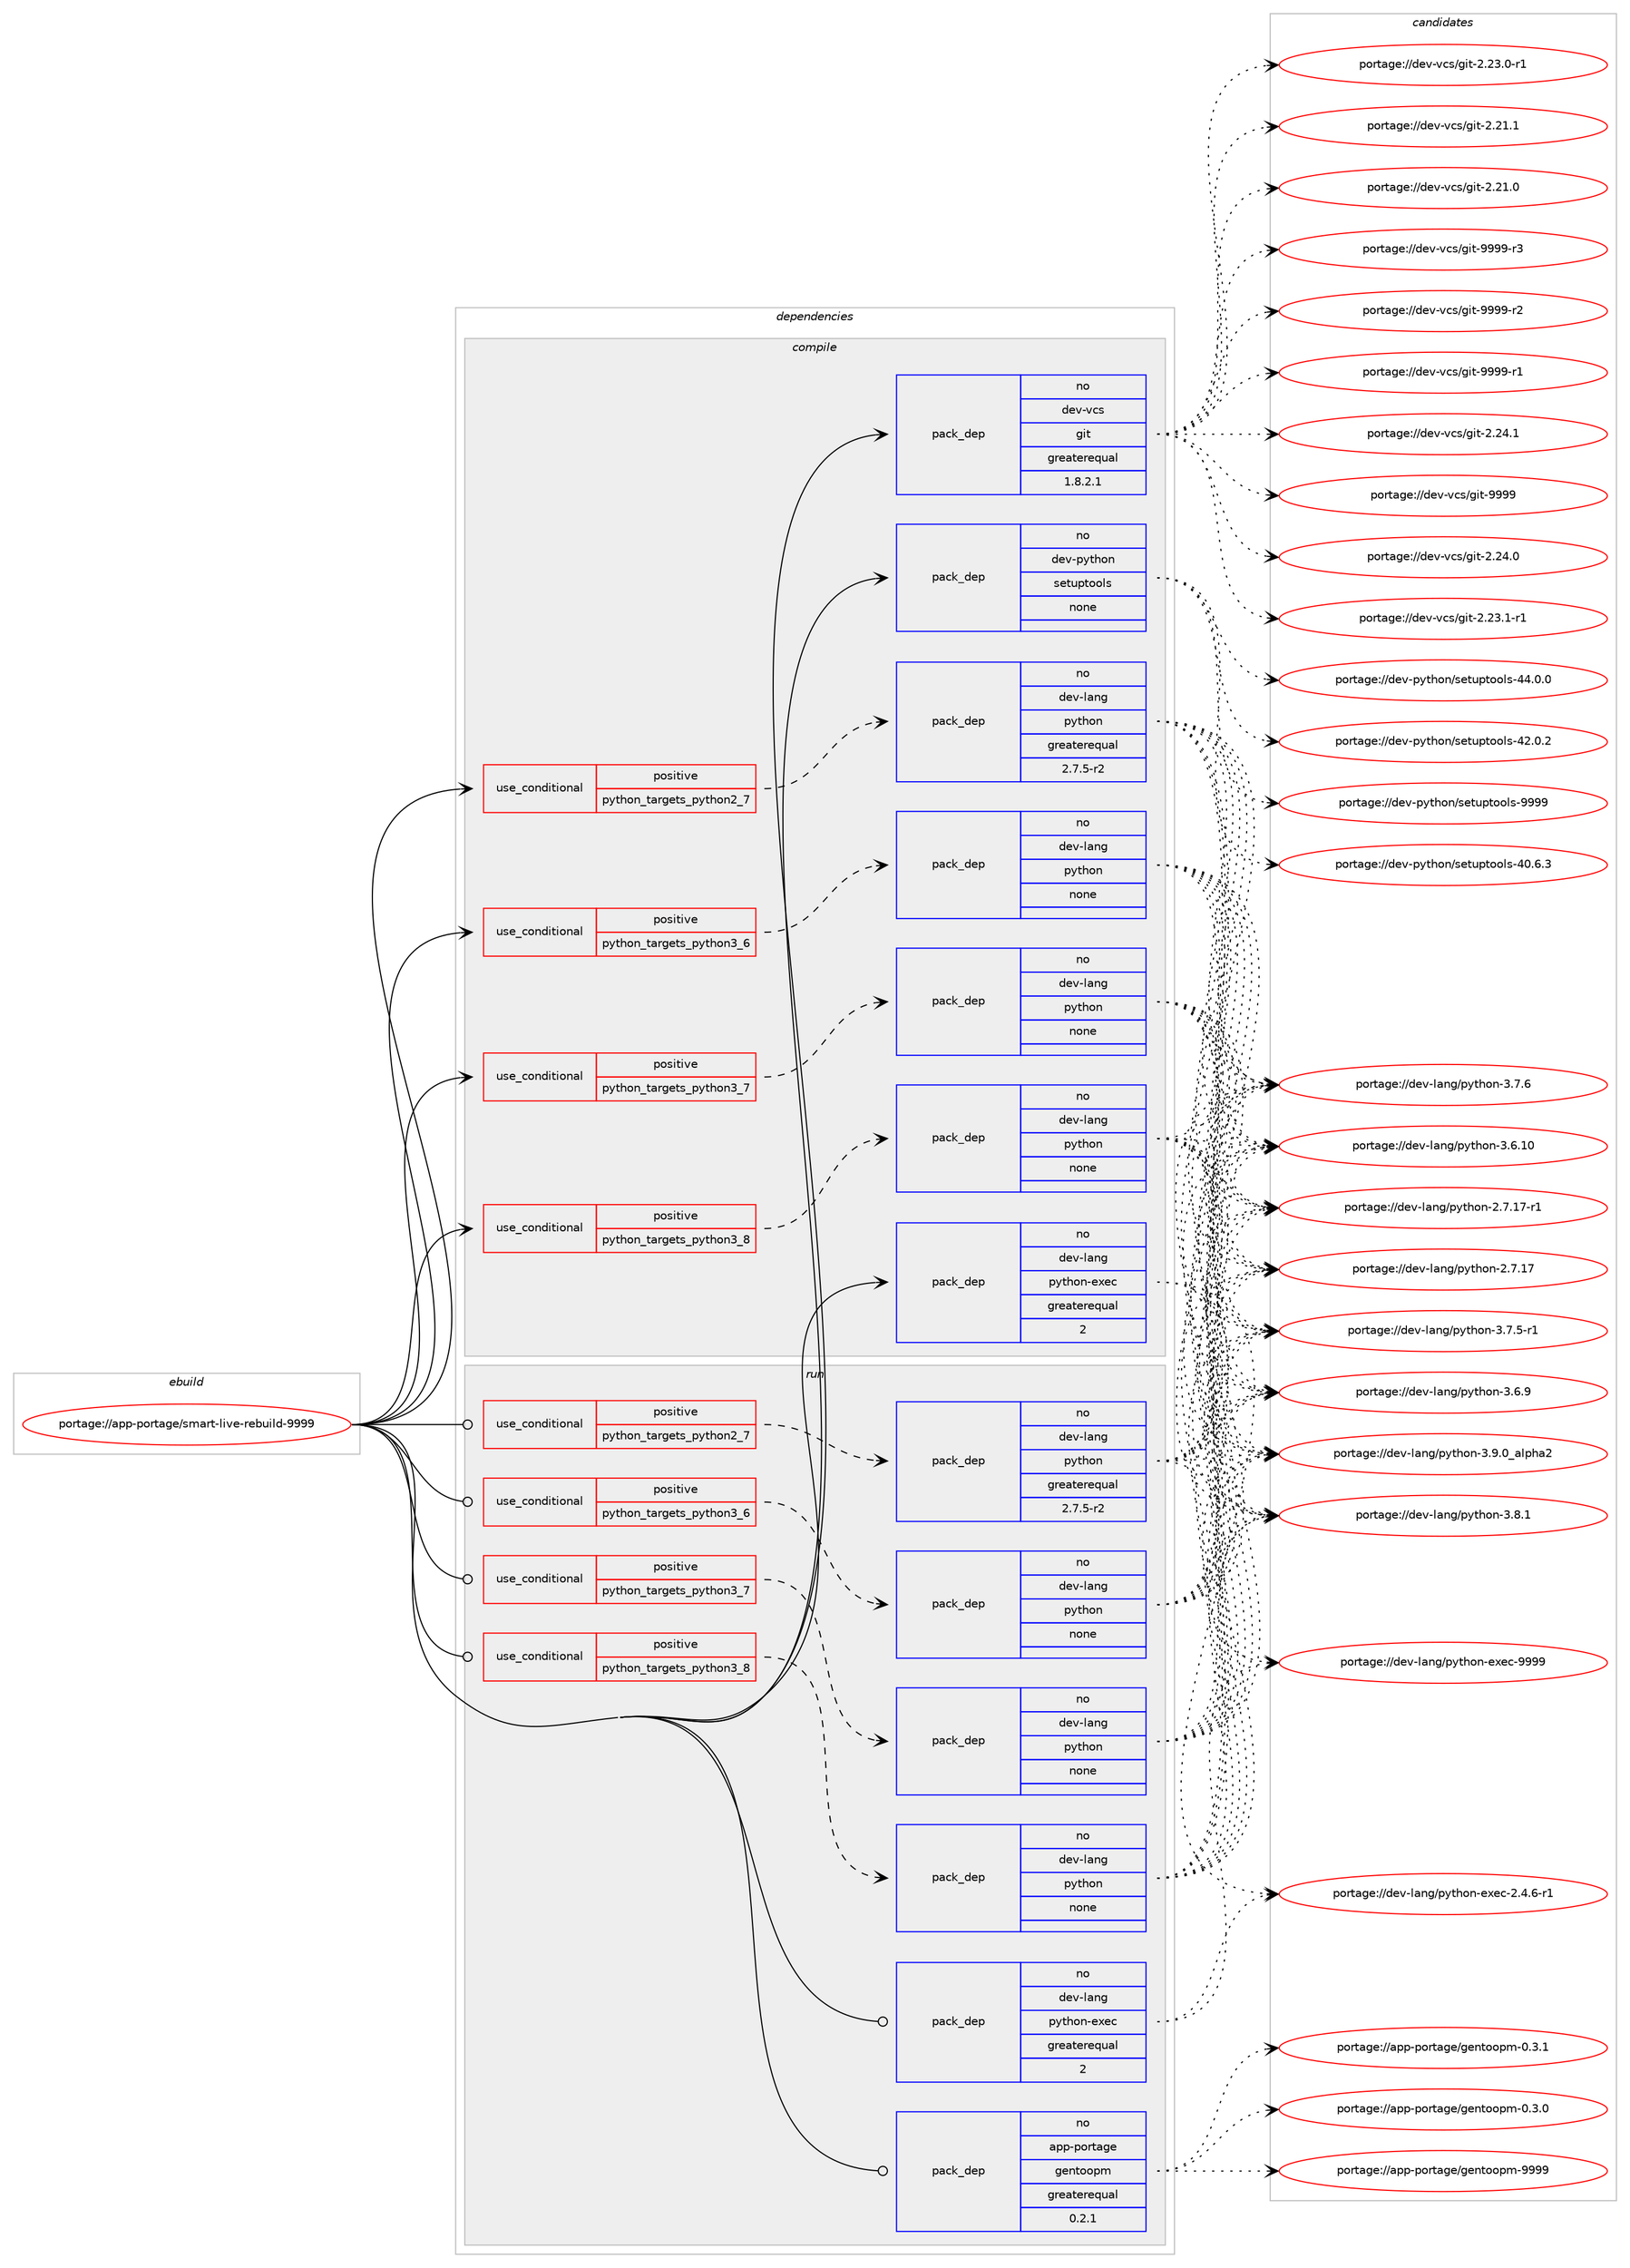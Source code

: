 digraph prolog {

# *************
# Graph options
# *************

newrank=true;
concentrate=true;
compound=true;
graph [rankdir=LR,fontname=Helvetica,fontsize=10,ranksep=1.5];#, ranksep=2.5, nodesep=0.2];
edge  [arrowhead=vee];
node  [fontname=Helvetica,fontsize=10];

# **********
# The ebuild
# **********

subgraph cluster_leftcol {
color=gray;
rank=same;
label=<<i>ebuild</i>>;
id [label="portage://app-portage/smart-live-rebuild-9999", color=red, width=4, href="../app-portage/smart-live-rebuild-9999.svg"];
}

# ****************
# The dependencies
# ****************

subgraph cluster_midcol {
color=gray;
label=<<i>dependencies</i>>;
subgraph cluster_compile {
fillcolor="#eeeeee";
style=filled;
label=<<i>compile</i>>;
subgraph cond140932 {
dependency600802 [label=<<TABLE BORDER="0" CELLBORDER="1" CELLSPACING="0" CELLPADDING="4"><TR><TD ROWSPAN="3" CELLPADDING="10">use_conditional</TD></TR><TR><TD>positive</TD></TR><TR><TD>python_targets_python2_7</TD></TR></TABLE>>, shape=none, color=red];
subgraph pack451852 {
dependency600803 [label=<<TABLE BORDER="0" CELLBORDER="1" CELLSPACING="0" CELLPADDING="4" WIDTH="220"><TR><TD ROWSPAN="6" CELLPADDING="30">pack_dep</TD></TR><TR><TD WIDTH="110">no</TD></TR><TR><TD>dev-lang</TD></TR><TR><TD>python</TD></TR><TR><TD>greaterequal</TD></TR><TR><TD>2.7.5-r2</TD></TR></TABLE>>, shape=none, color=blue];
}
dependency600802:e -> dependency600803:w [weight=20,style="dashed",arrowhead="vee"];
}
id:e -> dependency600802:w [weight=20,style="solid",arrowhead="vee"];
subgraph cond140933 {
dependency600804 [label=<<TABLE BORDER="0" CELLBORDER="1" CELLSPACING="0" CELLPADDING="4"><TR><TD ROWSPAN="3" CELLPADDING="10">use_conditional</TD></TR><TR><TD>positive</TD></TR><TR><TD>python_targets_python3_6</TD></TR></TABLE>>, shape=none, color=red];
subgraph pack451853 {
dependency600805 [label=<<TABLE BORDER="0" CELLBORDER="1" CELLSPACING="0" CELLPADDING="4" WIDTH="220"><TR><TD ROWSPAN="6" CELLPADDING="30">pack_dep</TD></TR><TR><TD WIDTH="110">no</TD></TR><TR><TD>dev-lang</TD></TR><TR><TD>python</TD></TR><TR><TD>none</TD></TR><TR><TD></TD></TR></TABLE>>, shape=none, color=blue];
}
dependency600804:e -> dependency600805:w [weight=20,style="dashed",arrowhead="vee"];
}
id:e -> dependency600804:w [weight=20,style="solid",arrowhead="vee"];
subgraph cond140934 {
dependency600806 [label=<<TABLE BORDER="0" CELLBORDER="1" CELLSPACING="0" CELLPADDING="4"><TR><TD ROWSPAN="3" CELLPADDING="10">use_conditional</TD></TR><TR><TD>positive</TD></TR><TR><TD>python_targets_python3_7</TD></TR></TABLE>>, shape=none, color=red];
subgraph pack451854 {
dependency600807 [label=<<TABLE BORDER="0" CELLBORDER="1" CELLSPACING="0" CELLPADDING="4" WIDTH="220"><TR><TD ROWSPAN="6" CELLPADDING="30">pack_dep</TD></TR><TR><TD WIDTH="110">no</TD></TR><TR><TD>dev-lang</TD></TR><TR><TD>python</TD></TR><TR><TD>none</TD></TR><TR><TD></TD></TR></TABLE>>, shape=none, color=blue];
}
dependency600806:e -> dependency600807:w [weight=20,style="dashed",arrowhead="vee"];
}
id:e -> dependency600806:w [weight=20,style="solid",arrowhead="vee"];
subgraph cond140935 {
dependency600808 [label=<<TABLE BORDER="0" CELLBORDER="1" CELLSPACING="0" CELLPADDING="4"><TR><TD ROWSPAN="3" CELLPADDING="10">use_conditional</TD></TR><TR><TD>positive</TD></TR><TR><TD>python_targets_python3_8</TD></TR></TABLE>>, shape=none, color=red];
subgraph pack451855 {
dependency600809 [label=<<TABLE BORDER="0" CELLBORDER="1" CELLSPACING="0" CELLPADDING="4" WIDTH="220"><TR><TD ROWSPAN="6" CELLPADDING="30">pack_dep</TD></TR><TR><TD WIDTH="110">no</TD></TR><TR><TD>dev-lang</TD></TR><TR><TD>python</TD></TR><TR><TD>none</TD></TR><TR><TD></TD></TR></TABLE>>, shape=none, color=blue];
}
dependency600808:e -> dependency600809:w [weight=20,style="dashed",arrowhead="vee"];
}
id:e -> dependency600808:w [weight=20,style="solid",arrowhead="vee"];
subgraph pack451856 {
dependency600810 [label=<<TABLE BORDER="0" CELLBORDER="1" CELLSPACING="0" CELLPADDING="4" WIDTH="220"><TR><TD ROWSPAN="6" CELLPADDING="30">pack_dep</TD></TR><TR><TD WIDTH="110">no</TD></TR><TR><TD>dev-lang</TD></TR><TR><TD>python-exec</TD></TR><TR><TD>greaterequal</TD></TR><TR><TD>2</TD></TR></TABLE>>, shape=none, color=blue];
}
id:e -> dependency600810:w [weight=20,style="solid",arrowhead="vee"];
subgraph pack451857 {
dependency600811 [label=<<TABLE BORDER="0" CELLBORDER="1" CELLSPACING="0" CELLPADDING="4" WIDTH="220"><TR><TD ROWSPAN="6" CELLPADDING="30">pack_dep</TD></TR><TR><TD WIDTH="110">no</TD></TR><TR><TD>dev-python</TD></TR><TR><TD>setuptools</TD></TR><TR><TD>none</TD></TR><TR><TD></TD></TR></TABLE>>, shape=none, color=blue];
}
id:e -> dependency600811:w [weight=20,style="solid",arrowhead="vee"];
subgraph pack451858 {
dependency600812 [label=<<TABLE BORDER="0" CELLBORDER="1" CELLSPACING="0" CELLPADDING="4" WIDTH="220"><TR><TD ROWSPAN="6" CELLPADDING="30">pack_dep</TD></TR><TR><TD WIDTH="110">no</TD></TR><TR><TD>dev-vcs</TD></TR><TR><TD>git</TD></TR><TR><TD>greaterequal</TD></TR><TR><TD>1.8.2.1</TD></TR></TABLE>>, shape=none, color=blue];
}
id:e -> dependency600812:w [weight=20,style="solid",arrowhead="vee"];
}
subgraph cluster_compileandrun {
fillcolor="#eeeeee";
style=filled;
label=<<i>compile and run</i>>;
}
subgraph cluster_run {
fillcolor="#eeeeee";
style=filled;
label=<<i>run</i>>;
subgraph cond140936 {
dependency600813 [label=<<TABLE BORDER="0" CELLBORDER="1" CELLSPACING="0" CELLPADDING="4"><TR><TD ROWSPAN="3" CELLPADDING="10">use_conditional</TD></TR><TR><TD>positive</TD></TR><TR><TD>python_targets_python2_7</TD></TR></TABLE>>, shape=none, color=red];
subgraph pack451859 {
dependency600814 [label=<<TABLE BORDER="0" CELLBORDER="1" CELLSPACING="0" CELLPADDING="4" WIDTH="220"><TR><TD ROWSPAN="6" CELLPADDING="30">pack_dep</TD></TR><TR><TD WIDTH="110">no</TD></TR><TR><TD>dev-lang</TD></TR><TR><TD>python</TD></TR><TR><TD>greaterequal</TD></TR><TR><TD>2.7.5-r2</TD></TR></TABLE>>, shape=none, color=blue];
}
dependency600813:e -> dependency600814:w [weight=20,style="dashed",arrowhead="vee"];
}
id:e -> dependency600813:w [weight=20,style="solid",arrowhead="odot"];
subgraph cond140937 {
dependency600815 [label=<<TABLE BORDER="0" CELLBORDER="1" CELLSPACING="0" CELLPADDING="4"><TR><TD ROWSPAN="3" CELLPADDING="10">use_conditional</TD></TR><TR><TD>positive</TD></TR><TR><TD>python_targets_python3_6</TD></TR></TABLE>>, shape=none, color=red];
subgraph pack451860 {
dependency600816 [label=<<TABLE BORDER="0" CELLBORDER="1" CELLSPACING="0" CELLPADDING="4" WIDTH="220"><TR><TD ROWSPAN="6" CELLPADDING="30">pack_dep</TD></TR><TR><TD WIDTH="110">no</TD></TR><TR><TD>dev-lang</TD></TR><TR><TD>python</TD></TR><TR><TD>none</TD></TR><TR><TD></TD></TR></TABLE>>, shape=none, color=blue];
}
dependency600815:e -> dependency600816:w [weight=20,style="dashed",arrowhead="vee"];
}
id:e -> dependency600815:w [weight=20,style="solid",arrowhead="odot"];
subgraph cond140938 {
dependency600817 [label=<<TABLE BORDER="0" CELLBORDER="1" CELLSPACING="0" CELLPADDING="4"><TR><TD ROWSPAN="3" CELLPADDING="10">use_conditional</TD></TR><TR><TD>positive</TD></TR><TR><TD>python_targets_python3_7</TD></TR></TABLE>>, shape=none, color=red];
subgraph pack451861 {
dependency600818 [label=<<TABLE BORDER="0" CELLBORDER="1" CELLSPACING="0" CELLPADDING="4" WIDTH="220"><TR><TD ROWSPAN="6" CELLPADDING="30">pack_dep</TD></TR><TR><TD WIDTH="110">no</TD></TR><TR><TD>dev-lang</TD></TR><TR><TD>python</TD></TR><TR><TD>none</TD></TR><TR><TD></TD></TR></TABLE>>, shape=none, color=blue];
}
dependency600817:e -> dependency600818:w [weight=20,style="dashed",arrowhead="vee"];
}
id:e -> dependency600817:w [weight=20,style="solid",arrowhead="odot"];
subgraph cond140939 {
dependency600819 [label=<<TABLE BORDER="0" CELLBORDER="1" CELLSPACING="0" CELLPADDING="4"><TR><TD ROWSPAN="3" CELLPADDING="10">use_conditional</TD></TR><TR><TD>positive</TD></TR><TR><TD>python_targets_python3_8</TD></TR></TABLE>>, shape=none, color=red];
subgraph pack451862 {
dependency600820 [label=<<TABLE BORDER="0" CELLBORDER="1" CELLSPACING="0" CELLPADDING="4" WIDTH="220"><TR><TD ROWSPAN="6" CELLPADDING="30">pack_dep</TD></TR><TR><TD WIDTH="110">no</TD></TR><TR><TD>dev-lang</TD></TR><TR><TD>python</TD></TR><TR><TD>none</TD></TR><TR><TD></TD></TR></TABLE>>, shape=none, color=blue];
}
dependency600819:e -> dependency600820:w [weight=20,style="dashed",arrowhead="vee"];
}
id:e -> dependency600819:w [weight=20,style="solid",arrowhead="odot"];
subgraph pack451863 {
dependency600821 [label=<<TABLE BORDER="0" CELLBORDER="1" CELLSPACING="0" CELLPADDING="4" WIDTH="220"><TR><TD ROWSPAN="6" CELLPADDING="30">pack_dep</TD></TR><TR><TD WIDTH="110">no</TD></TR><TR><TD>app-portage</TD></TR><TR><TD>gentoopm</TD></TR><TR><TD>greaterequal</TD></TR><TR><TD>0.2.1</TD></TR></TABLE>>, shape=none, color=blue];
}
id:e -> dependency600821:w [weight=20,style="solid",arrowhead="odot"];
subgraph pack451864 {
dependency600822 [label=<<TABLE BORDER="0" CELLBORDER="1" CELLSPACING="0" CELLPADDING="4" WIDTH="220"><TR><TD ROWSPAN="6" CELLPADDING="30">pack_dep</TD></TR><TR><TD WIDTH="110">no</TD></TR><TR><TD>dev-lang</TD></TR><TR><TD>python-exec</TD></TR><TR><TD>greaterequal</TD></TR><TR><TD>2</TD></TR></TABLE>>, shape=none, color=blue];
}
id:e -> dependency600822:w [weight=20,style="solid",arrowhead="odot"];
}
}

# **************
# The candidates
# **************

subgraph cluster_choices {
rank=same;
color=gray;
label=<<i>candidates</i>>;

subgraph choice451852 {
color=black;
nodesep=1;
choice10010111845108971101034711212111610411111045514657464895971081121049750 [label="portage://dev-lang/python-3.9.0_alpha2", color=red, width=4,href="../dev-lang/python-3.9.0_alpha2.svg"];
choice100101118451089711010347112121116104111110455146564649 [label="portage://dev-lang/python-3.8.1", color=red, width=4,href="../dev-lang/python-3.8.1.svg"];
choice100101118451089711010347112121116104111110455146554654 [label="portage://dev-lang/python-3.7.6", color=red, width=4,href="../dev-lang/python-3.7.6.svg"];
choice1001011184510897110103471121211161041111104551465546534511449 [label="portage://dev-lang/python-3.7.5-r1", color=red, width=4,href="../dev-lang/python-3.7.5-r1.svg"];
choice100101118451089711010347112121116104111110455146544657 [label="portage://dev-lang/python-3.6.9", color=red, width=4,href="../dev-lang/python-3.6.9.svg"];
choice10010111845108971101034711212111610411111045514654464948 [label="portage://dev-lang/python-3.6.10", color=red, width=4,href="../dev-lang/python-3.6.10.svg"];
choice100101118451089711010347112121116104111110455046554649554511449 [label="portage://dev-lang/python-2.7.17-r1", color=red, width=4,href="../dev-lang/python-2.7.17-r1.svg"];
choice10010111845108971101034711212111610411111045504655464955 [label="portage://dev-lang/python-2.7.17", color=red, width=4,href="../dev-lang/python-2.7.17.svg"];
dependency600803:e -> choice10010111845108971101034711212111610411111045514657464895971081121049750:w [style=dotted,weight="100"];
dependency600803:e -> choice100101118451089711010347112121116104111110455146564649:w [style=dotted,weight="100"];
dependency600803:e -> choice100101118451089711010347112121116104111110455146554654:w [style=dotted,weight="100"];
dependency600803:e -> choice1001011184510897110103471121211161041111104551465546534511449:w [style=dotted,weight="100"];
dependency600803:e -> choice100101118451089711010347112121116104111110455146544657:w [style=dotted,weight="100"];
dependency600803:e -> choice10010111845108971101034711212111610411111045514654464948:w [style=dotted,weight="100"];
dependency600803:e -> choice100101118451089711010347112121116104111110455046554649554511449:w [style=dotted,weight="100"];
dependency600803:e -> choice10010111845108971101034711212111610411111045504655464955:w [style=dotted,weight="100"];
}
subgraph choice451853 {
color=black;
nodesep=1;
choice10010111845108971101034711212111610411111045514657464895971081121049750 [label="portage://dev-lang/python-3.9.0_alpha2", color=red, width=4,href="../dev-lang/python-3.9.0_alpha2.svg"];
choice100101118451089711010347112121116104111110455146564649 [label="portage://dev-lang/python-3.8.1", color=red, width=4,href="../dev-lang/python-3.8.1.svg"];
choice100101118451089711010347112121116104111110455146554654 [label="portage://dev-lang/python-3.7.6", color=red, width=4,href="../dev-lang/python-3.7.6.svg"];
choice1001011184510897110103471121211161041111104551465546534511449 [label="portage://dev-lang/python-3.7.5-r1", color=red, width=4,href="../dev-lang/python-3.7.5-r1.svg"];
choice100101118451089711010347112121116104111110455146544657 [label="portage://dev-lang/python-3.6.9", color=red, width=4,href="../dev-lang/python-3.6.9.svg"];
choice10010111845108971101034711212111610411111045514654464948 [label="portage://dev-lang/python-3.6.10", color=red, width=4,href="../dev-lang/python-3.6.10.svg"];
choice100101118451089711010347112121116104111110455046554649554511449 [label="portage://dev-lang/python-2.7.17-r1", color=red, width=4,href="../dev-lang/python-2.7.17-r1.svg"];
choice10010111845108971101034711212111610411111045504655464955 [label="portage://dev-lang/python-2.7.17", color=red, width=4,href="../dev-lang/python-2.7.17.svg"];
dependency600805:e -> choice10010111845108971101034711212111610411111045514657464895971081121049750:w [style=dotted,weight="100"];
dependency600805:e -> choice100101118451089711010347112121116104111110455146564649:w [style=dotted,weight="100"];
dependency600805:e -> choice100101118451089711010347112121116104111110455146554654:w [style=dotted,weight="100"];
dependency600805:e -> choice1001011184510897110103471121211161041111104551465546534511449:w [style=dotted,weight="100"];
dependency600805:e -> choice100101118451089711010347112121116104111110455146544657:w [style=dotted,weight="100"];
dependency600805:e -> choice10010111845108971101034711212111610411111045514654464948:w [style=dotted,weight="100"];
dependency600805:e -> choice100101118451089711010347112121116104111110455046554649554511449:w [style=dotted,weight="100"];
dependency600805:e -> choice10010111845108971101034711212111610411111045504655464955:w [style=dotted,weight="100"];
}
subgraph choice451854 {
color=black;
nodesep=1;
choice10010111845108971101034711212111610411111045514657464895971081121049750 [label="portage://dev-lang/python-3.9.0_alpha2", color=red, width=4,href="../dev-lang/python-3.9.0_alpha2.svg"];
choice100101118451089711010347112121116104111110455146564649 [label="portage://dev-lang/python-3.8.1", color=red, width=4,href="../dev-lang/python-3.8.1.svg"];
choice100101118451089711010347112121116104111110455146554654 [label="portage://dev-lang/python-3.7.6", color=red, width=4,href="../dev-lang/python-3.7.6.svg"];
choice1001011184510897110103471121211161041111104551465546534511449 [label="portage://dev-lang/python-3.7.5-r1", color=red, width=4,href="../dev-lang/python-3.7.5-r1.svg"];
choice100101118451089711010347112121116104111110455146544657 [label="portage://dev-lang/python-3.6.9", color=red, width=4,href="../dev-lang/python-3.6.9.svg"];
choice10010111845108971101034711212111610411111045514654464948 [label="portage://dev-lang/python-3.6.10", color=red, width=4,href="../dev-lang/python-3.6.10.svg"];
choice100101118451089711010347112121116104111110455046554649554511449 [label="portage://dev-lang/python-2.7.17-r1", color=red, width=4,href="../dev-lang/python-2.7.17-r1.svg"];
choice10010111845108971101034711212111610411111045504655464955 [label="portage://dev-lang/python-2.7.17", color=red, width=4,href="../dev-lang/python-2.7.17.svg"];
dependency600807:e -> choice10010111845108971101034711212111610411111045514657464895971081121049750:w [style=dotted,weight="100"];
dependency600807:e -> choice100101118451089711010347112121116104111110455146564649:w [style=dotted,weight="100"];
dependency600807:e -> choice100101118451089711010347112121116104111110455146554654:w [style=dotted,weight="100"];
dependency600807:e -> choice1001011184510897110103471121211161041111104551465546534511449:w [style=dotted,weight="100"];
dependency600807:e -> choice100101118451089711010347112121116104111110455146544657:w [style=dotted,weight="100"];
dependency600807:e -> choice10010111845108971101034711212111610411111045514654464948:w [style=dotted,weight="100"];
dependency600807:e -> choice100101118451089711010347112121116104111110455046554649554511449:w [style=dotted,weight="100"];
dependency600807:e -> choice10010111845108971101034711212111610411111045504655464955:w [style=dotted,weight="100"];
}
subgraph choice451855 {
color=black;
nodesep=1;
choice10010111845108971101034711212111610411111045514657464895971081121049750 [label="portage://dev-lang/python-3.9.0_alpha2", color=red, width=4,href="../dev-lang/python-3.9.0_alpha2.svg"];
choice100101118451089711010347112121116104111110455146564649 [label="portage://dev-lang/python-3.8.1", color=red, width=4,href="../dev-lang/python-3.8.1.svg"];
choice100101118451089711010347112121116104111110455146554654 [label="portage://dev-lang/python-3.7.6", color=red, width=4,href="../dev-lang/python-3.7.6.svg"];
choice1001011184510897110103471121211161041111104551465546534511449 [label="portage://dev-lang/python-3.7.5-r1", color=red, width=4,href="../dev-lang/python-3.7.5-r1.svg"];
choice100101118451089711010347112121116104111110455146544657 [label="portage://dev-lang/python-3.6.9", color=red, width=4,href="../dev-lang/python-3.6.9.svg"];
choice10010111845108971101034711212111610411111045514654464948 [label="portage://dev-lang/python-3.6.10", color=red, width=4,href="../dev-lang/python-3.6.10.svg"];
choice100101118451089711010347112121116104111110455046554649554511449 [label="portage://dev-lang/python-2.7.17-r1", color=red, width=4,href="../dev-lang/python-2.7.17-r1.svg"];
choice10010111845108971101034711212111610411111045504655464955 [label="portage://dev-lang/python-2.7.17", color=red, width=4,href="../dev-lang/python-2.7.17.svg"];
dependency600809:e -> choice10010111845108971101034711212111610411111045514657464895971081121049750:w [style=dotted,weight="100"];
dependency600809:e -> choice100101118451089711010347112121116104111110455146564649:w [style=dotted,weight="100"];
dependency600809:e -> choice100101118451089711010347112121116104111110455146554654:w [style=dotted,weight="100"];
dependency600809:e -> choice1001011184510897110103471121211161041111104551465546534511449:w [style=dotted,weight="100"];
dependency600809:e -> choice100101118451089711010347112121116104111110455146544657:w [style=dotted,weight="100"];
dependency600809:e -> choice10010111845108971101034711212111610411111045514654464948:w [style=dotted,weight="100"];
dependency600809:e -> choice100101118451089711010347112121116104111110455046554649554511449:w [style=dotted,weight="100"];
dependency600809:e -> choice10010111845108971101034711212111610411111045504655464955:w [style=dotted,weight="100"];
}
subgraph choice451856 {
color=black;
nodesep=1;
choice10010111845108971101034711212111610411111045101120101994557575757 [label="portage://dev-lang/python-exec-9999", color=red, width=4,href="../dev-lang/python-exec-9999.svg"];
choice10010111845108971101034711212111610411111045101120101994550465246544511449 [label="portage://dev-lang/python-exec-2.4.6-r1", color=red, width=4,href="../dev-lang/python-exec-2.4.6-r1.svg"];
dependency600810:e -> choice10010111845108971101034711212111610411111045101120101994557575757:w [style=dotted,weight="100"];
dependency600810:e -> choice10010111845108971101034711212111610411111045101120101994550465246544511449:w [style=dotted,weight="100"];
}
subgraph choice451857 {
color=black;
nodesep=1;
choice10010111845112121116104111110471151011161171121161111111081154557575757 [label="portage://dev-python/setuptools-9999", color=red, width=4,href="../dev-python/setuptools-9999.svg"];
choice100101118451121211161041111104711510111611711211611111110811545525246484648 [label="portage://dev-python/setuptools-44.0.0", color=red, width=4,href="../dev-python/setuptools-44.0.0.svg"];
choice100101118451121211161041111104711510111611711211611111110811545525046484650 [label="portage://dev-python/setuptools-42.0.2", color=red, width=4,href="../dev-python/setuptools-42.0.2.svg"];
choice100101118451121211161041111104711510111611711211611111110811545524846544651 [label="portage://dev-python/setuptools-40.6.3", color=red, width=4,href="../dev-python/setuptools-40.6.3.svg"];
dependency600811:e -> choice10010111845112121116104111110471151011161171121161111111081154557575757:w [style=dotted,weight="100"];
dependency600811:e -> choice100101118451121211161041111104711510111611711211611111110811545525246484648:w [style=dotted,weight="100"];
dependency600811:e -> choice100101118451121211161041111104711510111611711211611111110811545525046484650:w [style=dotted,weight="100"];
dependency600811:e -> choice100101118451121211161041111104711510111611711211611111110811545524846544651:w [style=dotted,weight="100"];
}
subgraph choice451858 {
color=black;
nodesep=1;
choice10010111845118991154710310511645575757574511451 [label="portage://dev-vcs/git-9999-r3", color=red, width=4,href="../dev-vcs/git-9999-r3.svg"];
choice10010111845118991154710310511645575757574511450 [label="portage://dev-vcs/git-9999-r2", color=red, width=4,href="../dev-vcs/git-9999-r2.svg"];
choice10010111845118991154710310511645575757574511449 [label="portage://dev-vcs/git-9999-r1", color=red, width=4,href="../dev-vcs/git-9999-r1.svg"];
choice1001011184511899115471031051164557575757 [label="portage://dev-vcs/git-9999", color=red, width=4,href="../dev-vcs/git-9999.svg"];
choice10010111845118991154710310511645504650524649 [label="portage://dev-vcs/git-2.24.1", color=red, width=4,href="../dev-vcs/git-2.24.1.svg"];
choice10010111845118991154710310511645504650524648 [label="portage://dev-vcs/git-2.24.0", color=red, width=4,href="../dev-vcs/git-2.24.0.svg"];
choice100101118451189911547103105116455046505146494511449 [label="portage://dev-vcs/git-2.23.1-r1", color=red, width=4,href="../dev-vcs/git-2.23.1-r1.svg"];
choice100101118451189911547103105116455046505146484511449 [label="portage://dev-vcs/git-2.23.0-r1", color=red, width=4,href="../dev-vcs/git-2.23.0-r1.svg"];
choice10010111845118991154710310511645504650494649 [label="portage://dev-vcs/git-2.21.1", color=red, width=4,href="../dev-vcs/git-2.21.1.svg"];
choice10010111845118991154710310511645504650494648 [label="portage://dev-vcs/git-2.21.0", color=red, width=4,href="../dev-vcs/git-2.21.0.svg"];
dependency600812:e -> choice10010111845118991154710310511645575757574511451:w [style=dotted,weight="100"];
dependency600812:e -> choice10010111845118991154710310511645575757574511450:w [style=dotted,weight="100"];
dependency600812:e -> choice10010111845118991154710310511645575757574511449:w [style=dotted,weight="100"];
dependency600812:e -> choice1001011184511899115471031051164557575757:w [style=dotted,weight="100"];
dependency600812:e -> choice10010111845118991154710310511645504650524649:w [style=dotted,weight="100"];
dependency600812:e -> choice10010111845118991154710310511645504650524648:w [style=dotted,weight="100"];
dependency600812:e -> choice100101118451189911547103105116455046505146494511449:w [style=dotted,weight="100"];
dependency600812:e -> choice100101118451189911547103105116455046505146484511449:w [style=dotted,weight="100"];
dependency600812:e -> choice10010111845118991154710310511645504650494649:w [style=dotted,weight="100"];
dependency600812:e -> choice10010111845118991154710310511645504650494648:w [style=dotted,weight="100"];
}
subgraph choice451859 {
color=black;
nodesep=1;
choice10010111845108971101034711212111610411111045514657464895971081121049750 [label="portage://dev-lang/python-3.9.0_alpha2", color=red, width=4,href="../dev-lang/python-3.9.0_alpha2.svg"];
choice100101118451089711010347112121116104111110455146564649 [label="portage://dev-lang/python-3.8.1", color=red, width=4,href="../dev-lang/python-3.8.1.svg"];
choice100101118451089711010347112121116104111110455146554654 [label="portage://dev-lang/python-3.7.6", color=red, width=4,href="../dev-lang/python-3.7.6.svg"];
choice1001011184510897110103471121211161041111104551465546534511449 [label="portage://dev-lang/python-3.7.5-r1", color=red, width=4,href="../dev-lang/python-3.7.5-r1.svg"];
choice100101118451089711010347112121116104111110455146544657 [label="portage://dev-lang/python-3.6.9", color=red, width=4,href="../dev-lang/python-3.6.9.svg"];
choice10010111845108971101034711212111610411111045514654464948 [label="portage://dev-lang/python-3.6.10", color=red, width=4,href="../dev-lang/python-3.6.10.svg"];
choice100101118451089711010347112121116104111110455046554649554511449 [label="portage://dev-lang/python-2.7.17-r1", color=red, width=4,href="../dev-lang/python-2.7.17-r1.svg"];
choice10010111845108971101034711212111610411111045504655464955 [label="portage://dev-lang/python-2.7.17", color=red, width=4,href="../dev-lang/python-2.7.17.svg"];
dependency600814:e -> choice10010111845108971101034711212111610411111045514657464895971081121049750:w [style=dotted,weight="100"];
dependency600814:e -> choice100101118451089711010347112121116104111110455146564649:w [style=dotted,weight="100"];
dependency600814:e -> choice100101118451089711010347112121116104111110455146554654:w [style=dotted,weight="100"];
dependency600814:e -> choice1001011184510897110103471121211161041111104551465546534511449:w [style=dotted,weight="100"];
dependency600814:e -> choice100101118451089711010347112121116104111110455146544657:w [style=dotted,weight="100"];
dependency600814:e -> choice10010111845108971101034711212111610411111045514654464948:w [style=dotted,weight="100"];
dependency600814:e -> choice100101118451089711010347112121116104111110455046554649554511449:w [style=dotted,weight="100"];
dependency600814:e -> choice10010111845108971101034711212111610411111045504655464955:w [style=dotted,weight="100"];
}
subgraph choice451860 {
color=black;
nodesep=1;
choice10010111845108971101034711212111610411111045514657464895971081121049750 [label="portage://dev-lang/python-3.9.0_alpha2", color=red, width=4,href="../dev-lang/python-3.9.0_alpha2.svg"];
choice100101118451089711010347112121116104111110455146564649 [label="portage://dev-lang/python-3.8.1", color=red, width=4,href="../dev-lang/python-3.8.1.svg"];
choice100101118451089711010347112121116104111110455146554654 [label="portage://dev-lang/python-3.7.6", color=red, width=4,href="../dev-lang/python-3.7.6.svg"];
choice1001011184510897110103471121211161041111104551465546534511449 [label="portage://dev-lang/python-3.7.5-r1", color=red, width=4,href="../dev-lang/python-3.7.5-r1.svg"];
choice100101118451089711010347112121116104111110455146544657 [label="portage://dev-lang/python-3.6.9", color=red, width=4,href="../dev-lang/python-3.6.9.svg"];
choice10010111845108971101034711212111610411111045514654464948 [label="portage://dev-lang/python-3.6.10", color=red, width=4,href="../dev-lang/python-3.6.10.svg"];
choice100101118451089711010347112121116104111110455046554649554511449 [label="portage://dev-lang/python-2.7.17-r1", color=red, width=4,href="../dev-lang/python-2.7.17-r1.svg"];
choice10010111845108971101034711212111610411111045504655464955 [label="portage://dev-lang/python-2.7.17", color=red, width=4,href="../dev-lang/python-2.7.17.svg"];
dependency600816:e -> choice10010111845108971101034711212111610411111045514657464895971081121049750:w [style=dotted,weight="100"];
dependency600816:e -> choice100101118451089711010347112121116104111110455146564649:w [style=dotted,weight="100"];
dependency600816:e -> choice100101118451089711010347112121116104111110455146554654:w [style=dotted,weight="100"];
dependency600816:e -> choice1001011184510897110103471121211161041111104551465546534511449:w [style=dotted,weight="100"];
dependency600816:e -> choice100101118451089711010347112121116104111110455146544657:w [style=dotted,weight="100"];
dependency600816:e -> choice10010111845108971101034711212111610411111045514654464948:w [style=dotted,weight="100"];
dependency600816:e -> choice100101118451089711010347112121116104111110455046554649554511449:w [style=dotted,weight="100"];
dependency600816:e -> choice10010111845108971101034711212111610411111045504655464955:w [style=dotted,weight="100"];
}
subgraph choice451861 {
color=black;
nodesep=1;
choice10010111845108971101034711212111610411111045514657464895971081121049750 [label="portage://dev-lang/python-3.9.0_alpha2", color=red, width=4,href="../dev-lang/python-3.9.0_alpha2.svg"];
choice100101118451089711010347112121116104111110455146564649 [label="portage://dev-lang/python-3.8.1", color=red, width=4,href="../dev-lang/python-3.8.1.svg"];
choice100101118451089711010347112121116104111110455146554654 [label="portage://dev-lang/python-3.7.6", color=red, width=4,href="../dev-lang/python-3.7.6.svg"];
choice1001011184510897110103471121211161041111104551465546534511449 [label="portage://dev-lang/python-3.7.5-r1", color=red, width=4,href="../dev-lang/python-3.7.5-r1.svg"];
choice100101118451089711010347112121116104111110455146544657 [label="portage://dev-lang/python-3.6.9", color=red, width=4,href="../dev-lang/python-3.6.9.svg"];
choice10010111845108971101034711212111610411111045514654464948 [label="portage://dev-lang/python-3.6.10", color=red, width=4,href="../dev-lang/python-3.6.10.svg"];
choice100101118451089711010347112121116104111110455046554649554511449 [label="portage://dev-lang/python-2.7.17-r1", color=red, width=4,href="../dev-lang/python-2.7.17-r1.svg"];
choice10010111845108971101034711212111610411111045504655464955 [label="portage://dev-lang/python-2.7.17", color=red, width=4,href="../dev-lang/python-2.7.17.svg"];
dependency600818:e -> choice10010111845108971101034711212111610411111045514657464895971081121049750:w [style=dotted,weight="100"];
dependency600818:e -> choice100101118451089711010347112121116104111110455146564649:w [style=dotted,weight="100"];
dependency600818:e -> choice100101118451089711010347112121116104111110455146554654:w [style=dotted,weight="100"];
dependency600818:e -> choice1001011184510897110103471121211161041111104551465546534511449:w [style=dotted,weight="100"];
dependency600818:e -> choice100101118451089711010347112121116104111110455146544657:w [style=dotted,weight="100"];
dependency600818:e -> choice10010111845108971101034711212111610411111045514654464948:w [style=dotted,weight="100"];
dependency600818:e -> choice100101118451089711010347112121116104111110455046554649554511449:w [style=dotted,weight="100"];
dependency600818:e -> choice10010111845108971101034711212111610411111045504655464955:w [style=dotted,weight="100"];
}
subgraph choice451862 {
color=black;
nodesep=1;
choice10010111845108971101034711212111610411111045514657464895971081121049750 [label="portage://dev-lang/python-3.9.0_alpha2", color=red, width=4,href="../dev-lang/python-3.9.0_alpha2.svg"];
choice100101118451089711010347112121116104111110455146564649 [label="portage://dev-lang/python-3.8.1", color=red, width=4,href="../dev-lang/python-3.8.1.svg"];
choice100101118451089711010347112121116104111110455146554654 [label="portage://dev-lang/python-3.7.6", color=red, width=4,href="../dev-lang/python-3.7.6.svg"];
choice1001011184510897110103471121211161041111104551465546534511449 [label="portage://dev-lang/python-3.7.5-r1", color=red, width=4,href="../dev-lang/python-3.7.5-r1.svg"];
choice100101118451089711010347112121116104111110455146544657 [label="portage://dev-lang/python-3.6.9", color=red, width=4,href="../dev-lang/python-3.6.9.svg"];
choice10010111845108971101034711212111610411111045514654464948 [label="portage://dev-lang/python-3.6.10", color=red, width=4,href="../dev-lang/python-3.6.10.svg"];
choice100101118451089711010347112121116104111110455046554649554511449 [label="portage://dev-lang/python-2.7.17-r1", color=red, width=4,href="../dev-lang/python-2.7.17-r1.svg"];
choice10010111845108971101034711212111610411111045504655464955 [label="portage://dev-lang/python-2.7.17", color=red, width=4,href="../dev-lang/python-2.7.17.svg"];
dependency600820:e -> choice10010111845108971101034711212111610411111045514657464895971081121049750:w [style=dotted,weight="100"];
dependency600820:e -> choice100101118451089711010347112121116104111110455146564649:w [style=dotted,weight="100"];
dependency600820:e -> choice100101118451089711010347112121116104111110455146554654:w [style=dotted,weight="100"];
dependency600820:e -> choice1001011184510897110103471121211161041111104551465546534511449:w [style=dotted,weight="100"];
dependency600820:e -> choice100101118451089711010347112121116104111110455146544657:w [style=dotted,weight="100"];
dependency600820:e -> choice10010111845108971101034711212111610411111045514654464948:w [style=dotted,weight="100"];
dependency600820:e -> choice100101118451089711010347112121116104111110455046554649554511449:w [style=dotted,weight="100"];
dependency600820:e -> choice10010111845108971101034711212111610411111045504655464955:w [style=dotted,weight="100"];
}
subgraph choice451863 {
color=black;
nodesep=1;
choice971121124511211111411697103101471031011101161111111121094557575757 [label="portage://app-portage/gentoopm-9999", color=red, width=4,href="../app-portage/gentoopm-9999.svg"];
choice97112112451121111141169710310147103101110116111111112109454846514649 [label="portage://app-portage/gentoopm-0.3.1", color=red, width=4,href="../app-portage/gentoopm-0.3.1.svg"];
choice97112112451121111141169710310147103101110116111111112109454846514648 [label="portage://app-portage/gentoopm-0.3.0", color=red, width=4,href="../app-portage/gentoopm-0.3.0.svg"];
dependency600821:e -> choice971121124511211111411697103101471031011101161111111121094557575757:w [style=dotted,weight="100"];
dependency600821:e -> choice97112112451121111141169710310147103101110116111111112109454846514649:w [style=dotted,weight="100"];
dependency600821:e -> choice97112112451121111141169710310147103101110116111111112109454846514648:w [style=dotted,weight="100"];
}
subgraph choice451864 {
color=black;
nodesep=1;
choice10010111845108971101034711212111610411111045101120101994557575757 [label="portage://dev-lang/python-exec-9999", color=red, width=4,href="../dev-lang/python-exec-9999.svg"];
choice10010111845108971101034711212111610411111045101120101994550465246544511449 [label="portage://dev-lang/python-exec-2.4.6-r1", color=red, width=4,href="../dev-lang/python-exec-2.4.6-r1.svg"];
dependency600822:e -> choice10010111845108971101034711212111610411111045101120101994557575757:w [style=dotted,weight="100"];
dependency600822:e -> choice10010111845108971101034711212111610411111045101120101994550465246544511449:w [style=dotted,weight="100"];
}
}

}
